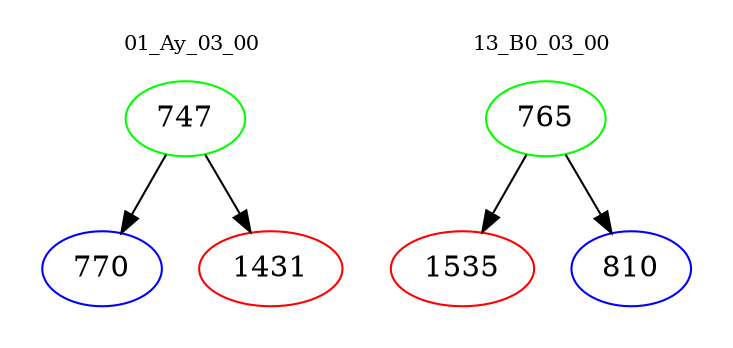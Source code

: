 digraph{
subgraph cluster_0 {
color = white
label = "01_Ay_03_00";
fontsize=10;
T0_747 [label="747", color="green"]
T0_747 -> T0_770 [color="black"]
T0_770 [label="770", color="blue"]
T0_747 -> T0_1431 [color="black"]
T0_1431 [label="1431", color="red"]
}
subgraph cluster_1 {
color = white
label = "13_B0_03_00";
fontsize=10;
T1_765 [label="765", color="green"]
T1_765 -> T1_1535 [color="black"]
T1_1535 [label="1535", color="red"]
T1_765 -> T1_810 [color="black"]
T1_810 [label="810", color="blue"]
}
}
